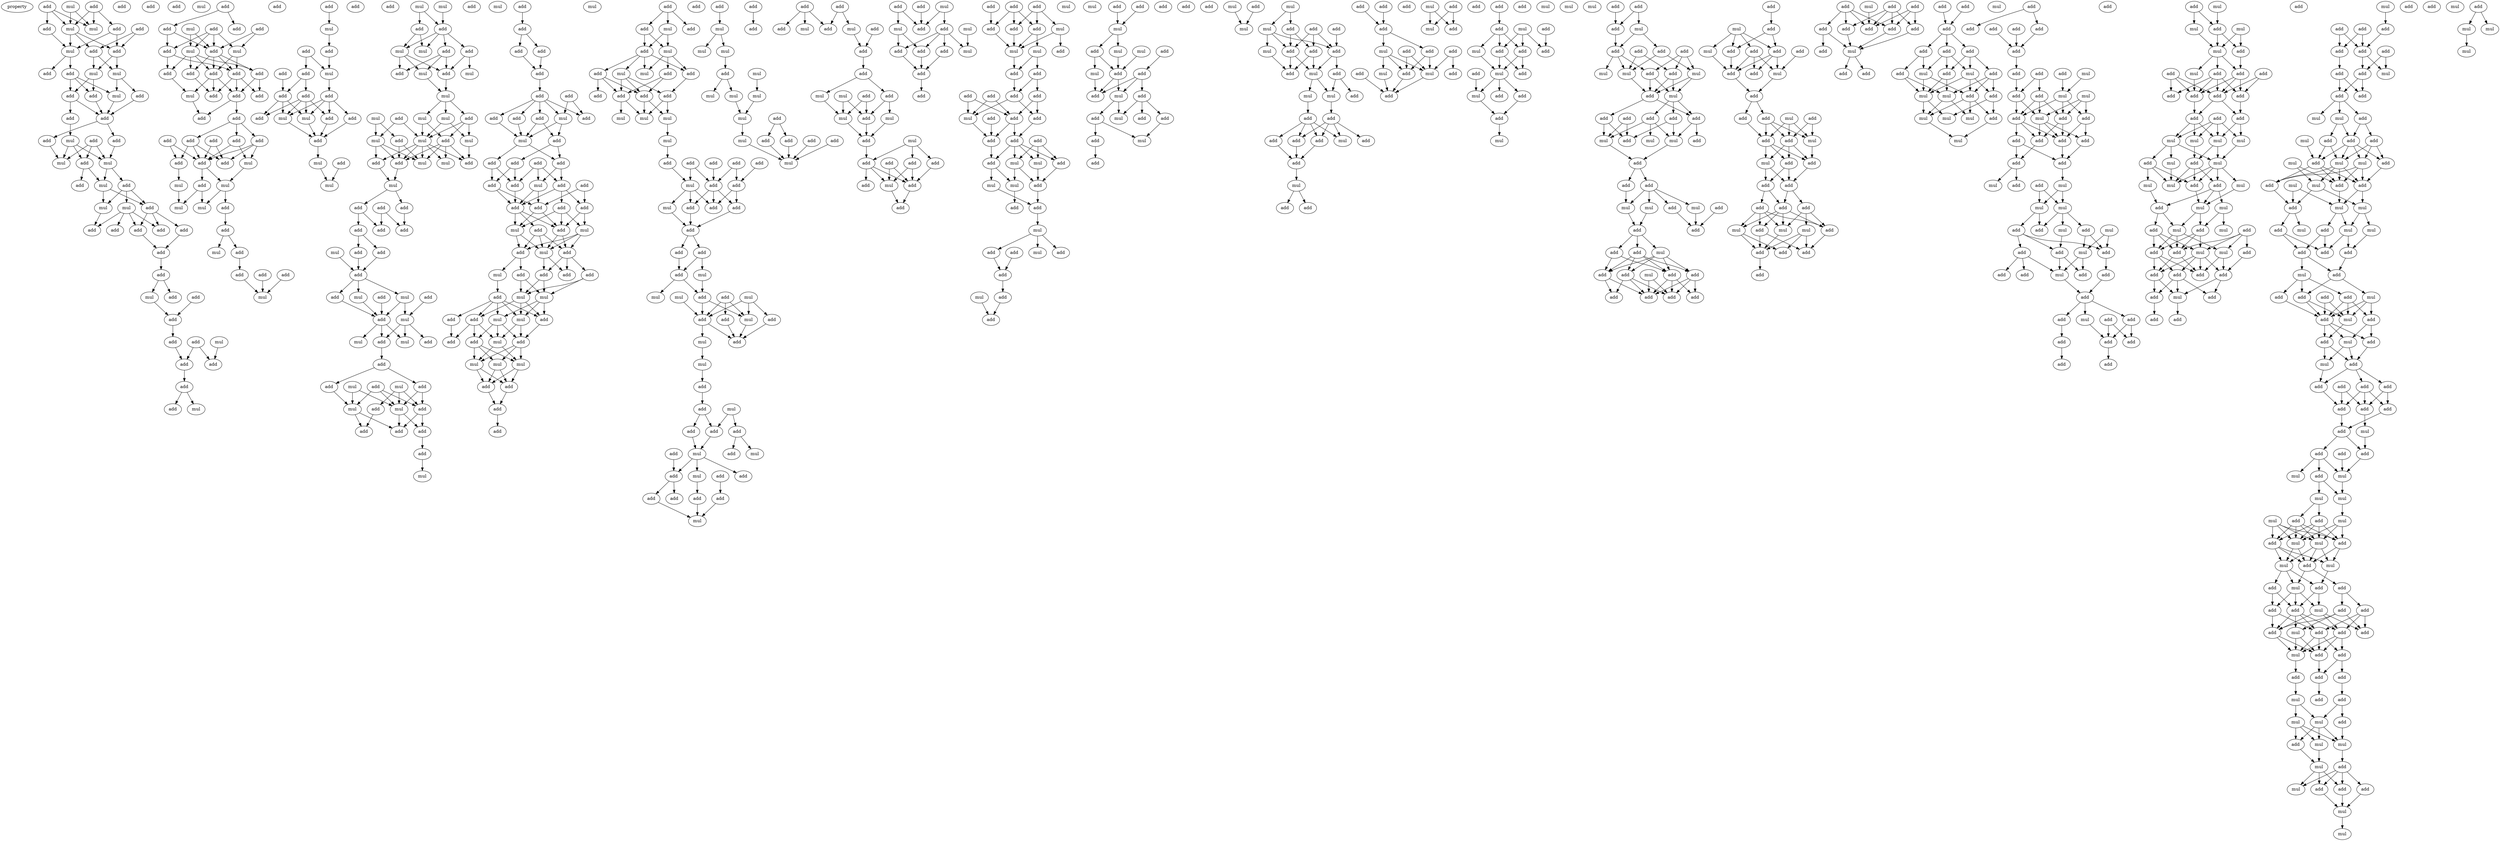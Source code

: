 digraph {
    node [fontcolor=black]
    property [mul=2,lf=1.5]
    0 [ label = add ];
    1 [ label = add ];
    2 [ label = mul ];
    3 [ label = add ];
    4 [ label = mul ];
    5 [ label = add ];
    6 [ label = mul ];
    7 [ label = add ];
    8 [ label = mul ];
    9 [ label = add ];
    10 [ label = add ];
    11 [ label = mul ];
    12 [ label = mul ];
    13 [ label = add ];
    14 [ label = add ];
    15 [ label = add ];
    16 [ label = add ];
    17 [ label = add ];
    18 [ label = mul ];
    19 [ label = add ];
    20 [ label = add ];
    21 [ label = mul ];
    22 [ label = add ];
    23 [ label = add ];
    24 [ label = add ];
    25 [ label = add ];
    26 [ label = mul ];
    27 [ label = mul ];
    28 [ label = mul ];
    29 [ label = add ];
    30 [ label = add ];
    31 [ label = add ];
    32 [ label = mul ];
    33 [ label = mul ];
    34 [ label = add ];
    35 [ label = add ];
    36 [ label = add ];
    37 [ label = add ];
    38 [ label = add ];
    39 [ label = add ];
    40 [ label = add ];
    41 [ label = add ];
    42 [ label = add ];
    43 [ label = add ];
    44 [ label = mul ];
    45 [ label = add ];
    46 [ label = add ];
    47 [ label = add ];
    48 [ label = mul ];
    49 [ label = add ];
    50 [ label = add ];
    51 [ label = mul ];
    52 [ label = add ];
    53 [ label = add ];
    54 [ label = add ];
    55 [ label = add ];
    56 [ label = mul ];
    57 [ label = add ];
    58 [ label = mul ];
    59 [ label = add ];
    60 [ label = add ];
    61 [ label = add ];
    62 [ label = add ];
    63 [ label = add ];
    64 [ label = mul ];
    65 [ label = mul ];
    66 [ label = add ];
    67 [ label = add ];
    68 [ label = add ];
    69 [ label = add ];
    70 [ label = add ];
    71 [ label = add ];
    72 [ label = add ];
    73 [ label = add ];
    74 [ label = mul ];
    75 [ label = add ];
    76 [ label = add ];
    77 [ label = add ];
    78 [ label = add ];
    79 [ label = add ];
    80 [ label = add ];
    81 [ label = add ];
    82 [ label = add ];
    83 [ label = add ];
    84 [ label = add ];
    85 [ label = add ];
    86 [ label = mul ];
    87 [ label = mul ];
    88 [ label = mul ];
    89 [ label = add ];
    90 [ label = add ];
    91 [ label = mul ];
    92 [ label = add ];
    93 [ label = mul ];
    94 [ label = add ];
    95 [ label = mul ];
    96 [ label = add ];
    97 [ label = add ];
    98 [ label = add ];
    99 [ label = add ];
    100 [ label = mul ];
    101 [ label = add ];
    102 [ label = add ];
    103 [ label = mul ];
    104 [ label = add ];
    105 [ label = add ];
    106 [ label = mul ];
    107 [ label = add ];
    108 [ label = add ];
    109 [ label = add ];
    110 [ label = add ];
    111 [ label = add ];
    112 [ label = mul ];
    113 [ label = mul ];
    114 [ label = add ];
    115 [ label = add ];
    116 [ label = add ];
    117 [ label = add ];
    118 [ label = mul ];
    119 [ label = add ];
    120 [ label = mul ];
    121 [ label = add ];
    122 [ label = mul ];
    123 [ label = mul ];
    124 [ label = add ];
    125 [ label = add ];
    126 [ label = mul ];
    127 [ label = add ];
    128 [ label = mul ];
    129 [ label = add ];
    130 [ label = add ];
    131 [ label = add ];
    132 [ label = mul ];
    133 [ label = mul ];
    134 [ label = mul ];
    135 [ label = mul ];
    136 [ label = add ];
    137 [ label = add ];
    138 [ label = mul ];
    139 [ label = mul ];
    140 [ label = add ];
    141 [ label = add ];
    142 [ label = mul ];
    143 [ label = mul ];
    144 [ label = mul ];
    145 [ label = add ];
    146 [ label = mul ];
    147 [ label = add ];
    148 [ label = mul ];
    149 [ label = add ];
    150 [ label = mul ];
    151 [ label = add ];
    152 [ label = add ];
    153 [ label = add ];
    154 [ label = add ];
    155 [ label = add ];
    156 [ label = add ];
    157 [ label = add ];
    158 [ label = mul ];
    159 [ label = add ];
    160 [ label = add ];
    161 [ label = add ];
    162 [ label = add ];
    163 [ label = mul ];
    164 [ label = add ];
    165 [ label = add ];
    166 [ label = mul ];
    167 [ label = mul ];
    168 [ label = add ];
    169 [ label = mul ];
    170 [ label = add ];
    171 [ label = mul ];
    172 [ label = add ];
    173 [ label = add ];
    174 [ label = add ];
    175 [ label = add ];
    176 [ label = add ];
    177 [ label = mul ];
    178 [ label = mul ];
    179 [ label = mul ];
    180 [ label = add ];
    181 [ label = mul ];
    182 [ label = add ];
    183 [ label = add ];
    184 [ label = add ];
    185 [ label = add ];
    186 [ label = add ];
    187 [ label = mul ];
    188 [ label = mul ];
    189 [ label = add ];
    190 [ label = add ];
    191 [ label = add ];
    192 [ label = add ];
    193 [ label = add ];
    194 [ label = add ];
    195 [ label = add ];
    196 [ label = add ];
    197 [ label = add ];
    198 [ label = add ];
    199 [ label = add ];
    200 [ label = mul ];
    201 [ label = add ];
    202 [ label = mul ];
    203 [ label = add ];
    204 [ label = add ];
    205 [ label = add ];
    206 [ label = add ];
    207 [ label = add ];
    208 [ label = add ];
    209 [ label = add ];
    210 [ label = add ];
    211 [ label = mul ];
    212 [ label = add ];
    213 [ label = add ];
    214 [ label = add ];
    215 [ label = add ];
    216 [ label = mul ];
    217 [ label = mul ];
    218 [ label = add ];
    219 [ label = mul ];
    220 [ label = add ];
    221 [ label = mul ];
    222 [ label = add ];
    223 [ label = add ];
    224 [ label = mul ];
    225 [ label = add ];
    226 [ label = add ];
    227 [ label = add ];
    228 [ label = add ];
    229 [ label = add ];
    230 [ label = mul ];
    231 [ label = mul ];
    232 [ label = add ];
    233 [ label = mul ];
    234 [ label = mul ];
    235 [ label = add ];
    236 [ label = add ];
    237 [ label = mul ];
    238 [ label = add ];
    239 [ label = add ];
    240 [ label = add ];
    241 [ label = mul ];
    242 [ label = mul ];
    243 [ label = mul ];
    244 [ label = add ];
    245 [ label = add ];
    246 [ label = add ];
    247 [ label = add ];
    248 [ label = add ];
    249 [ label = mul ];
    250 [ label = add ];
    251 [ label = add ];
    252 [ label = mul ];
    253 [ label = add ];
    254 [ label = add ];
    255 [ label = add ];
    256 [ label = mul ];
    257 [ label = mul ];
    258 [ label = add ];
    259 [ label = add ];
    260 [ label = add ];
    261 [ label = add ];
    262 [ label = add ];
    263 [ label = mul ];
    264 [ label = mul ];
    265 [ label = mul ];
    266 [ label = mul ];
    267 [ label = add ];
    268 [ label = add ];
    269 [ label = add ];
    270 [ label = add ];
    271 [ label = add ];
    272 [ label = add ];
    273 [ label = add ];
    274 [ label = mul ];
    275 [ label = add ];
    276 [ label = add ];
    277 [ label = mul ];
    278 [ label = add ];
    279 [ label = add ];
    280 [ label = add ];
    281 [ label = add ];
    282 [ label = add ];
    283 [ label = mul ];
    284 [ label = mul ];
    285 [ label = mul ];
    286 [ label = mul ];
    287 [ label = add ];
    288 [ label = add ];
    289 [ label = add ];
    290 [ label = mul ];
    291 [ label = add ];
    292 [ label = add ];
    293 [ label = add ];
    294 [ label = mul ];
    295 [ label = mul ];
    296 [ label = add ];
    297 [ label = mul ];
    298 [ label = add ];
    299 [ label = add ];
    300 [ label = add ];
    301 [ label = add ];
    302 [ label = add ];
    303 [ label = add ];
    304 [ label = mul ];
    305 [ label = mul ];
    306 [ label = add ];
    307 [ label = add ];
    308 [ label = add ];
    309 [ label = mul ];
    310 [ label = add ];
    311 [ label = add ];
    312 [ label = add ];
    313 [ label = add ];
    314 [ label = mul ];
    315 [ label = add ];
    316 [ label = add ];
    317 [ label = add ];
    318 [ label = mul ];
    319 [ label = add ];
    320 [ label = mul ];
    321 [ label = mul ];
    322 [ label = add ];
    323 [ label = mul ];
    324 [ label = mul ];
    325 [ label = mul ];
    326 [ label = mul ];
    327 [ label = mul ];
    328 [ label = add ];
    329 [ label = add ];
    330 [ label = add ];
    331 [ label = add ];
    332 [ label = mul ];
    333 [ label = add ];
    334 [ label = mul ];
    335 [ label = add ];
    336 [ label = add ];
    337 [ label = mul ];
    338 [ label = add ];
    339 [ label = mul ];
    340 [ label = add ];
    341 [ label = add ];
    342 [ label = add ];
    343 [ label = add ];
    344 [ label = mul ];
    345 [ label = mul ];
    346 [ label = add ];
    347 [ label = add ];
    348 [ label = mul ];
    349 [ label = mul ];
    350 [ label = add ];
    351 [ label = add ];
    352 [ label = mul ];
    353 [ label = add ];
    354 [ label = add ];
    355 [ label = add ];
    356 [ label = add ];
    357 [ label = mul ];
    358 [ label = add ];
    359 [ label = add ];
    360 [ label = add ];
    361 [ label = mul ];
    362 [ label = add ];
    363 [ label = add ];
    364 [ label = mul ];
    365 [ label = mul ];
    366 [ label = add ];
    367 [ label = add ];
    368 [ label = add ];
    369 [ label = mul ];
    370 [ label = add ];
    371 [ label = add ];
    372 [ label = add ];
    373 [ label = add ];
    374 [ label = add ];
    375 [ label = add ];
    376 [ label = add ];
    377 [ label = add ];
    378 [ label = add ];
    379 [ label = add ];
    380 [ label = mul ];
    381 [ label = mul ];
    382 [ label = add ];
    383 [ label = mul ];
    384 [ label = add ];
    385 [ label = add ];
    386 [ label = add ];
    387 [ label = add ];
    388 [ label = add ];
    389 [ label = add ];
    390 [ label = add ];
    391 [ label = mul ];
    392 [ label = add ];
    393 [ label = add ];
    394 [ label = add ];
    395 [ label = add ];
    396 [ label = add ];
    397 [ label = add ];
    398 [ label = mul ];
    399 [ label = mul ];
    400 [ label = add ];
    401 [ label = add ];
    402 [ label = mul ];
    403 [ label = mul ];
    404 [ label = add ];
    405 [ label = add ];
    406 [ label = mul ];
    407 [ label = add ];
    408 [ label = add ];
    409 [ label = mul ];
    410 [ label = add ];
    411 [ label = mul ];
    412 [ label = add ];
    413 [ label = mul ];
    414 [ label = mul ];
    415 [ label = add ];
    416 [ label = add ];
    417 [ label = add ];
    418 [ label = add ];
    419 [ label = add ];
    420 [ label = add ];
    421 [ label = mul ];
    422 [ label = add ];
    423 [ label = mul ];
    424 [ label = mul ];
    425 [ label = add ];
    426 [ label = add ];
    427 [ label = add ];
    428 [ label = mul ];
    429 [ label = add ];
    430 [ label = mul ];
    431 [ label = add ];
    432 [ label = add ];
    433 [ label = add ];
    434 [ label = add ];
    435 [ label = mul ];
    436 [ label = add ];
    437 [ label = mul ];
    438 [ label = add ];
    439 [ label = mul ];
    440 [ label = add ];
    441 [ label = add ];
    442 [ label = mul ];
    443 [ label = mul ];
    444 [ label = add ];
    445 [ label = add ];
    446 [ label = add ];
    447 [ label = mul ];
    448 [ label = add ];
    449 [ label = mul ];
    450 [ label = add ];
    451 [ label = add ];
    452 [ label = mul ];
    453 [ label = add ];
    454 [ label = add ];
    455 [ label = mul ];
    456 [ label = mul ];
    457 [ label = add ];
    458 [ label = add ];
    459 [ label = add ];
    460 [ label = add ];
    461 [ label = add ];
    462 [ label = add ];
    463 [ label = mul ];
    464 [ label = add ];
    465 [ label = add ];
    466 [ label = mul ];
    467 [ label = add ];
    468 [ label = add ];
    469 [ label = add ];
    470 [ label = add ];
    471 [ label = add ];
    472 [ label = mul ];
    473 [ label = add ];
    474 [ label = add ];
    475 [ label = add ];
    476 [ label = mul ];
    477 [ label = mul ];
    478 [ label = add ];
    479 [ label = add ];
    480 [ label = add ];
    481 [ label = add ];
    482 [ label = add ];
    483 [ label = mul ];
    484 [ label = add ];
    485 [ label = add ];
    486 [ label = mul ];
    487 [ label = add ];
    488 [ label = add ];
    489 [ label = add ];
    490 [ label = mul ];
    491 [ label = add ];
    492 [ label = mul ];
    493 [ label = add ];
    494 [ label = add ];
    495 [ label = add ];
    496 [ label = add ];
    497 [ label = add ];
    498 [ label = mul ];
    499 [ label = add ];
    500 [ label = add ];
    501 [ label = mul ];
    502 [ label = mul ];
    503 [ label = add ];
    504 [ label = mul ];
    505 [ label = add ];
    506 [ label = mul ];
    507 [ label = mul ];
    508 [ label = add ];
    509 [ label = add ];
    510 [ label = mul ];
    511 [ label = add ];
    512 [ label = add ];
    513 [ label = add ];
    514 [ label = add ];
    515 [ label = add ];
    516 [ label = mul ];
    517 [ label = mul ];
    518 [ label = mul ];
    519 [ label = add ];
    520 [ label = add ];
    521 [ label = mul ];
    522 [ label = add ];
    523 [ label = add ];
    524 [ label = add ];
    525 [ label = add ];
    526 [ label = add ];
    527 [ label = add ];
    528 [ label = mul ];
    529 [ label = mul ];
    530 [ label = add ];
    531 [ label = add ];
    532 [ label = mul ];
    533 [ label = add ];
    534 [ label = add ];
    535 [ label = add ];
    536 [ label = add ];
    537 [ label = mul ];
    538 [ label = mul ];
    539 [ label = add ];
    540 [ label = mul ];
    541 [ label = add ];
    542 [ label = add ];
    543 [ label = add ];
    544 [ label = add ];
    545 [ label = mul ];
    546 [ label = mul ];
    547 [ label = add ];
    548 [ label = add ];
    549 [ label = add ];
    550 [ label = add ];
    551 [ label = add ];
    552 [ label = add ];
    553 [ label = add ];
    554 [ label = add ];
    555 [ label = add ];
    556 [ label = add ];
    557 [ label = mul ];
    558 [ label = mul ];
    559 [ label = add ];
    560 [ label = add ];
    561 [ label = add ];
    562 [ label = add ];
    563 [ label = mul ];
    564 [ label = add ];
    565 [ label = add ];
    566 [ label = add ];
    567 [ label = add ];
    568 [ label = mul ];
    569 [ label = add ];
    570 [ label = add ];
    571 [ label = add ];
    572 [ label = add ];
    573 [ label = mul ];
    574 [ label = add ];
    575 [ label = add ];
    576 [ label = mul ];
    577 [ label = add ];
    578 [ label = add ];
    579 [ label = add ];
    580 [ label = add ];
    581 [ label = add ];
    582 [ label = mul ];
    583 [ label = add ];
    584 [ label = add ];
    585 [ label = mul ];
    586 [ label = mul ];
    587 [ label = add ];
    588 [ label = add ];
    589 [ label = add ];
    590 [ label = add ];
    591 [ label = add ];
    592 [ label = add ];
    593 [ label = mul ];
    594 [ label = add ];
    595 [ label = add ];
    596 [ label = add ];
    597 [ label = add ];
    598 [ label = add ];
    599 [ label = add ];
    600 [ label = add ];
    601 [ label = mul ];
    602 [ label = add ];
    603 [ label = add ];
    604 [ label = add ];
    605 [ label = add ];
    606 [ label = add ];
    607 [ label = add ];
    608 [ label = add ];
    609 [ label = add ];
    610 [ label = add ];
    611 [ label = add ];
    612 [ label = add ];
    613 [ label = mul ];
    614 [ label = mul ];
    615 [ label = mul ];
    616 [ label = add ];
    617 [ label = mul ];
    618 [ label = add ];
    619 [ label = mul ];
    620 [ label = mul ];
    621 [ label = mul ];
    622 [ label = add ];
    623 [ label = mul ];
    624 [ label = mul ];
    625 [ label = add ];
    626 [ label = add ];
    627 [ label = add ];
    628 [ label = add ];
    629 [ label = add ];
    630 [ label = add ];
    631 [ label = add ];
    632 [ label = add ];
    633 [ label = add ];
    634 [ label = mul ];
    635 [ label = add ];
    636 [ label = mul ];
    637 [ label = add ];
    638 [ label = mul ];
    639 [ label = mul ];
    640 [ label = add ];
    641 [ label = add ];
    642 [ label = add ];
    643 [ label = add ];
    644 [ label = add ];
    645 [ label = add ];
    646 [ label = add ];
    647 [ label = add ];
    648 [ label = add ];
    649 [ label = mul ];
    650 [ label = mul ];
    651 [ label = add ];
    652 [ label = add ];
    653 [ label = mul ];
    654 [ label = mul ];
    655 [ label = mul ];
    656 [ label = add ];
    657 [ label = add ];
    658 [ label = add ];
    659 [ label = mul ];
    660 [ label = add ];
    661 [ label = add ];
    662 [ label = mul ];
    663 [ label = add ];
    664 [ label = add ];
    665 [ label = add ];
    666 [ label = mul ];
    667 [ label = add ];
    668 [ label = add ];
    669 [ label = add ];
    670 [ label = mul ];
    671 [ label = add ];
    672 [ label = add ];
    673 [ label = add ];
    674 [ label = add ];
    675 [ label = add ];
    676 [ label = add ];
    677 [ label = add ];
    678 [ label = add ];
    679 [ label = add ];
    680 [ label = mul ];
    681 [ label = add ];
    682 [ label = add ];
    683 [ label = mul ];
    684 [ label = mul ];
    685 [ label = add ];
    686 [ label = mul ];
    687 [ label = add ];
    688 [ label = add ];
    689 [ label = mul ];
    690 [ label = add ];
    691 [ label = add ];
    692 [ label = add ];
    693 [ label = add ];
    694 [ label = add ];
    695 [ label = add ];
    696 [ label = add ];
    697 [ label = add ];
    698 [ label = add ];
    699 [ label = add ];
    700 [ label = mul ];
    701 [ label = mul ];
    702 [ label = mul ];
    703 [ label = mul ];
    704 [ label = add ];
    705 [ label = mul ];
    706 [ label = mul ];
    707 [ label = add ];
    708 [ label = mul ];
    709 [ label = add ];
    710 [ label = mul ];
    711 [ label = mul ];
    712 [ label = add ];
    713 [ label = mul ];
    714 [ label = mul ];
    715 [ label = add ];
    716 [ label = add ];
    717 [ label = mul ];
    718 [ label = mul ];
    719 [ label = add ];
    720 [ label = add ];
    721 [ label = add ];
    722 [ label = mul ];
    723 [ label = mul ];
    724 [ label = add ];
    725 [ label = add ];
    726 [ label = add ];
    727 [ label = add ];
    728 [ label = add ];
    729 [ label = add ];
    730 [ label = add ];
    731 [ label = mul ];
    732 [ label = add ];
    733 [ label = add ];
    734 [ label = add ];
    735 [ label = mul ];
    736 [ label = add ];
    737 [ label = add ];
    738 [ label = add ];
    739 [ label = add ];
    740 [ label = add ];
    741 [ label = add ];
    742 [ label = add ];
    743 [ label = add ];
    744 [ label = mul ];
    745 [ label = add ];
    746 [ label = add ];
    747 [ label = mul ];
    748 [ label = add ];
    749 [ label = mul ];
    750 [ label = add ];
    751 [ label = add ];
    752 [ label = mul ];
    753 [ label = add ];
    754 [ label = mul ];
    755 [ label = add ];
    756 [ label = mul ];
    757 [ label = add ];
    758 [ label = mul ];
    759 [ label = mul ];
    760 [ label = add ];
    761 [ label = mul ];
    762 [ label = add ];
    763 [ label = add ];
    764 [ label = mul ];
    765 [ label = mul ];
    766 [ label = add ];
    767 [ label = mul ];
    768 [ label = mul ];
    769 [ label = mul ];
    770 [ label = add ];
    771 [ label = add ];
    772 [ label = add ];
    773 [ label = add ];
    774 [ label = add ];
    775 [ label = add ];
    776 [ label = mul ];
    777 [ label = add ];
    778 [ label = add ];
    779 [ label = mul ];
    780 [ label = add ];
    781 [ label = add ];
    782 [ label = mul ];
    783 [ label = add ];
    784 [ label = add ];
    785 [ label = add ];
    786 [ label = mul ];
    787 [ label = add ];
    788 [ label = mul ];
    789 [ label = add ];
    790 [ label = add ];
    791 [ label = add ];
    792 [ label = add ];
    793 [ label = add ];
    794 [ label = add ];
    795 [ label = add ];
    796 [ label = add ];
    797 [ label = add ];
    798 [ label = mul ];
    799 [ label = add ];
    800 [ label = add ];
    801 [ label = add ];
    802 [ label = add ];
    803 [ label = add ];
    804 [ label = mul ];
    805 [ label = mul ];
    806 [ label = mul ];
    807 [ label = mul ];
    808 [ label = add ];
    809 [ label = add ];
    810 [ label = mul ];
    811 [ label = mul ];
    812 [ label = add ];
    813 [ label = mul ];
    814 [ label = mul ];
    815 [ label = add ];
    816 [ label = mul ];
    817 [ label = mul ];
    818 [ label = add ];
    819 [ label = add ];
    820 [ label = add ];
    821 [ label = add ];
    822 [ label = mul ];
    823 [ label = add ];
    824 [ label = mul ];
    825 [ label = add ];
    826 [ label = add ];
    827 [ label = add ];
    828 [ label = mul ];
    829 [ label = add ];
    830 [ label = add ];
    831 [ label = add ];
    832 [ label = add ];
    833 [ label = add ];
    834 [ label = mul ];
    835 [ label = add ];
    836 [ label = add ];
    837 [ label = add ];
    838 [ label = add ];
    839 [ label = add ];
    840 [ label = mul ];
    841 [ label = add ];
    842 [ label = mul ];
    843 [ label = mul ];
    844 [ label = add ];
    845 [ label = mul ];
    846 [ label = mul ];
    847 [ label = add ];
    848 [ label = add ];
    849 [ label = mul ];
    850 [ label = add ];
    851 [ label = add ];
    852 [ label = mul ];
    853 [ label = add ];
    854 [ label = add ];
    855 [ label = mul ];
    856 [ label = mul ];
    857 [ label = mul ];
    858 [ label = add ];
    859 [ label = mul ];
    860 [ label = mul ];
    861 [ label = mul ];
    0 -> 4 [ name = 0 ];
    0 -> 6 [ name = 1 ];
    0 -> 7 [ name = 2 ];
    1 -> 3 [ name = 3 ];
    1 -> 4 [ name = 4 ];
    1 -> 6 [ name = 5 ];
    2 -> 4 [ name = 6 ];
    2 -> 6 [ name = 7 ];
    3 -> 8 [ name = 8 ];
    3 -> 10 [ name = 9 ];
    5 -> 9 [ name = 10 ];
    5 -> 10 [ name = 11 ];
    6 -> 8 [ name = 12 ];
    6 -> 9 [ name = 13 ];
    6 -> 10 [ name = 14 ];
    7 -> 8 [ name = 15 ];
    8 -> 13 [ name = 16 ];
    8 -> 14 [ name = 17 ];
    9 -> 11 [ name = 18 ];
    9 -> 12 [ name = 19 ];
    10 -> 11 [ name = 20 ];
    10 -> 12 [ name = 21 ];
    11 -> 16 [ name = 22 ];
    11 -> 17 [ name = 23 ];
    12 -> 15 [ name = 24 ];
    12 -> 18 [ name = 25 ];
    14 -> 16 [ name = 26 ];
    14 -> 17 [ name = 27 ];
    14 -> 18 [ name = 28 ];
    15 -> 19 [ name = 29 ];
    16 -> 19 [ name = 30 ];
    16 -> 20 [ name = 31 ];
    17 -> 19 [ name = 32 ];
    18 -> 19 [ name = 33 ];
    19 -> 22 [ name = 34 ];
    19 -> 24 [ name = 35 ];
    20 -> 21 [ name = 36 ];
    21 -> 25 [ name = 37 ];
    21 -> 26 [ name = 38 ];
    21 -> 27 [ name = 39 ];
    22 -> 27 [ name = 40 ];
    23 -> 25 [ name = 41 ];
    23 -> 26 [ name = 42 ];
    23 -> 27 [ name = 43 ];
    24 -> 26 [ name = 44 ];
    25 -> 28 [ name = 45 ];
    25 -> 30 [ name = 46 ];
    26 -> 28 [ name = 47 ];
    26 -> 29 [ name = 48 ];
    28 -> 33 [ name = 49 ];
    28 -> 34 [ name = 50 ];
    29 -> 32 [ name = 51 ];
    29 -> 33 [ name = 52 ];
    29 -> 34 [ name = 53 ];
    32 -> 35 [ name = 54 ];
    32 -> 36 [ name = 55 ];
    32 -> 38 [ name = 56 ];
    32 -> 39 [ name = 57 ];
    33 -> 39 [ name = 58 ];
    34 -> 36 [ name = 59 ];
    34 -> 37 [ name = 60 ];
    34 -> 38 [ name = 61 ];
    37 -> 40 [ name = 62 ];
    38 -> 40 [ name = 63 ];
    40 -> 41 [ name = 64 ];
    41 -> 44 [ name = 65 ];
    41 -> 45 [ name = 66 ];
    43 -> 46 [ name = 67 ];
    44 -> 46 [ name = 68 ];
    46 -> 49 [ name = 69 ];
    47 -> 52 [ name = 70 ];
    47 -> 53 [ name = 71 ];
    48 -> 52 [ name = 72 ];
    49 -> 53 [ name = 73 ];
    53 -> 54 [ name = 74 ];
    54 -> 55 [ name = 75 ];
    54 -> 56 [ name = 76 ];
    57 -> 59 [ name = 77 ];
    57 -> 61 [ name = 78 ];
    58 -> 63 [ name = 79 ];
    58 -> 65 [ name = 80 ];
    59 -> 63 [ name = 81 ];
    59 -> 66 [ name = 82 ];
    60 -> 63 [ name = 83 ];
    60 -> 64 [ name = 84 ];
    62 -> 63 [ name = 85 ];
    62 -> 64 [ name = 86 ];
    62 -> 65 [ name = 87 ];
    62 -> 66 [ name = 88 ];
    63 -> 67 [ name = 89 ];
    63 -> 68 [ name = 90 ];
    63 -> 70 [ name = 91 ];
    63 -> 71 [ name = 92 ];
    64 -> 67 [ name = 93 ];
    64 -> 68 [ name = 94 ];
    65 -> 68 [ name = 95 ];
    65 -> 69 [ name = 96 ];
    65 -> 70 [ name = 97 ];
    65 -> 71 [ name = 98 ];
    66 -> 67 [ name = 99 ];
    66 -> 69 [ name = 100 ];
    67 -> 72 [ name = 101 ];
    67 -> 73 [ name = 102 ];
    67 -> 75 [ name = 103 ];
    68 -> 72 [ name = 104 ];
    68 -> 74 [ name = 105 ];
    68 -> 75 [ name = 106 ];
    69 -> 74 [ name = 107 ];
    70 -> 75 [ name = 108 ];
    71 -> 72 [ name = 109 ];
    71 -> 73 [ name = 110 ];
    72 -> 76 [ name = 111 ];
    72 -> 77 [ name = 112 ];
    74 -> 77 [ name = 113 ];
    76 -> 79 [ name = 114 ];
    76 -> 80 [ name = 115 ];
    76 -> 82 [ name = 116 ];
    78 -> 83 [ name = 117 ];
    78 -> 84 [ name = 118 ];
    79 -> 83 [ name = 119 ];
    79 -> 84 [ name = 120 ];
    79 -> 86 [ name = 121 ];
    80 -> 83 [ name = 122 ];
    80 -> 86 [ name = 123 ];
    81 -> 83 [ name = 124 ];
    81 -> 85 [ name = 125 ];
    82 -> 83 [ name = 126 ];
    82 -> 84 [ name = 127 ];
    82 -> 85 [ name = 128 ];
    83 -> 87 [ name = 129 ];
    83 -> 89 [ name = 130 ];
    85 -> 88 [ name = 131 ];
    86 -> 87 [ name = 132 ];
    87 -> 90 [ name = 133 ];
    87 -> 91 [ name = 134 ];
    88 -> 93 [ name = 135 ];
    89 -> 91 [ name = 136 ];
    89 -> 93 [ name = 137 ];
    90 -> 94 [ name = 138 ];
    94 -> 95 [ name = 139 ];
    94 -> 96 [ name = 140 ];
    96 -> 98 [ name = 141 ];
    97 -> 100 [ name = 142 ];
    98 -> 100 [ name = 143 ];
    99 -> 100 [ name = 144 ];
    101 -> 103 [ name = 145 ];
    103 -> 105 [ name = 146 ];
    104 -> 106 [ name = 147 ];
    104 -> 108 [ name = 148 ];
    105 -> 106 [ name = 149 ];
    106 -> 110 [ name = 150 ];
    107 -> 111 [ name = 151 ];
    108 -> 109 [ name = 152 ];
    108 -> 111 [ name = 153 ];
    109 -> 112 [ name = 154 ];
    109 -> 113 [ name = 155 ];
    109 -> 114 [ name = 156 ];
    109 -> 116 [ name = 157 ];
    110 -> 112 [ name = 158 ];
    110 -> 113 [ name = 159 ];
    110 -> 114 [ name = 160 ];
    110 -> 115 [ name = 161 ];
    111 -> 112 [ name = 162 ];
    111 -> 113 [ name = 163 ];
    111 -> 116 [ name = 164 ];
    112 -> 117 [ name = 165 ];
    113 -> 117 [ name = 166 ];
    114 -> 117 [ name = 167 ];
    115 -> 117 [ name = 168 ];
    117 -> 118 [ name = 169 ];
    118 -> 120 [ name = 170 ];
    119 -> 120 [ name = 171 ];
    122 -> 124 [ name = 172 ];
    123 -> 124 [ name = 173 ];
    123 -> 125 [ name = 174 ];
    124 -> 126 [ name = 175 ];
    124 -> 127 [ name = 176 ];
    124 -> 128 [ name = 177 ];
    124 -> 129 [ name = 178 ];
    125 -> 126 [ name = 179 ];
    125 -> 128 [ name = 180 ];
    127 -> 130 [ name = 181 ];
    127 -> 131 [ name = 182 ];
    127 -> 133 [ name = 183 ];
    128 -> 130 [ name = 184 ];
    128 -> 131 [ name = 185 ];
    128 -> 133 [ name = 186 ];
    129 -> 130 [ name = 187 ];
    129 -> 132 [ name = 188 ];
    130 -> 134 [ name = 189 ];
    133 -> 134 [ name = 190 ];
    134 -> 135 [ name = 191 ];
    134 -> 136 [ name = 192 ];
    134 -> 139 [ name = 193 ];
    135 -> 141 [ name = 194 ];
    135 -> 143 [ name = 195 ];
    136 -> 141 [ name = 196 ];
    136 -> 142 [ name = 197 ];
    136 -> 143 [ name = 198 ];
    137 -> 143 [ name = 199 ];
    137 -> 144 [ name = 200 ];
    138 -> 140 [ name = 201 ];
    138 -> 144 [ name = 202 ];
    139 -> 142 [ name = 203 ];
    139 -> 143 [ name = 204 ];
    140 -> 146 [ name = 205 ];
    140 -> 149 [ name = 206 ];
    141 -> 146 [ name = 207 ];
    141 -> 147 [ name = 208 ];
    141 -> 148 [ name = 209 ];
    141 -> 149 [ name = 210 ];
    142 -> 147 [ name = 211 ];
    143 -> 145 [ name = 212 ];
    143 -> 146 [ name = 213 ];
    143 -> 147 [ name = 214 ];
    143 -> 148 [ name = 215 ];
    143 -> 149 [ name = 216 ];
    144 -> 145 [ name = 217 ];
    144 -> 146 [ name = 218 ];
    144 -> 149 [ name = 219 ];
    145 -> 150 [ name = 220 ];
    149 -> 150 [ name = 221 ];
    150 -> 152 [ name = 222 ];
    150 -> 153 [ name = 223 ];
    152 -> 157 [ name = 224 ];
    153 -> 155 [ name = 225 ];
    153 -> 156 [ name = 226 ];
    154 -> 155 [ name = 227 ];
    154 -> 157 [ name = 228 ];
    156 -> 159 [ name = 229 ];
    156 -> 160 [ name = 230 ];
    158 -> 161 [ name = 231 ];
    159 -> 161 [ name = 232 ];
    160 -> 161 [ name = 233 ];
    161 -> 163 [ name = 234 ];
    161 -> 164 [ name = 235 ];
    161 -> 166 [ name = 236 ];
    162 -> 167 [ name = 237 ];
    163 -> 168 [ name = 238 ];
    164 -> 168 [ name = 239 ];
    165 -> 168 [ name = 240 ];
    166 -> 167 [ name = 241 ];
    166 -> 168 [ name = 242 ];
    167 -> 170 [ name = 243 ];
    167 -> 171 [ name = 244 ];
    167 -> 172 [ name = 245 ];
    168 -> 169 [ name = 246 ];
    168 -> 171 [ name = 247 ];
    168 -> 172 [ name = 248 ];
    172 -> 173 [ name = 249 ];
    173 -> 174 [ name = 250 ];
    173 -> 176 [ name = 251 ];
    174 -> 179 [ name = 252 ];
    174 -> 180 [ name = 253 ];
    175 -> 179 [ name = 254 ];
    175 -> 180 [ name = 255 ];
    175 -> 181 [ name = 256 ];
    176 -> 181 [ name = 257 ];
    177 -> 179 [ name = 258 ];
    177 -> 181 [ name = 259 ];
    178 -> 179 [ name = 260 ];
    178 -> 180 [ name = 261 ];
    178 -> 182 [ name = 262 ];
    179 -> 184 [ name = 263 ];
    179 -> 185 [ name = 264 ];
    180 -> 184 [ name = 265 ];
    180 -> 185 [ name = 266 ];
    181 -> 183 [ name = 267 ];
    181 -> 185 [ name = 268 ];
    182 -> 183 [ name = 269 ];
    184 -> 186 [ name = 270 ];
    186 -> 188 [ name = 271 ];
    189 -> 190 [ name = 272 ];
    190 -> 191 [ name = 273 ];
    190 -> 192 [ name = 274 ];
    191 -> 193 [ name = 275 ];
    192 -> 193 [ name = 276 ];
    193 -> 194 [ name = 277 ];
    194 -> 196 [ name = 278 ];
    194 -> 197 [ name = 279 ];
    194 -> 198 [ name = 280 ];
    194 -> 199 [ name = 281 ];
    194 -> 200 [ name = 282 ];
    195 -> 199 [ name = 283 ];
    195 -> 200 [ name = 284 ];
    196 -> 201 [ name = 285 ];
    196 -> 202 [ name = 286 ];
    197 -> 202 [ name = 287 ];
    198 -> 202 [ name = 288 ];
    200 -> 201 [ name = 289 ];
    200 -> 202 [ name = 290 ];
    201 -> 204 [ name = 291 ];
    201 -> 205 [ name = 292 ];
    202 -> 203 [ name = 293 ];
    202 -> 204 [ name = 294 ];
    203 -> 209 [ name = 295 ];
    203 -> 210 [ name = 296 ];
    204 -> 208 [ name = 297 ];
    204 -> 211 [ name = 298 ];
    205 -> 209 [ name = 299 ];
    205 -> 210 [ name = 300 ];
    206 -> 208 [ name = 301 ];
    206 -> 210 [ name = 302 ];
    206 -> 211 [ name = 303 ];
    207 -> 212 [ name = 304 ];
    207 -> 213 [ name = 305 ];
    208 -> 213 [ name = 306 ];
    208 -> 214 [ name = 307 ];
    208 -> 215 [ name = 308 ];
    209 -> 212 [ name = 309 ];
    209 -> 214 [ name = 310 ];
    210 -> 214 [ name = 311 ];
    211 -> 212 [ name = 312 ];
    211 -> 214 [ name = 313 ];
    212 -> 217 [ name = 314 ];
    212 -> 220 [ name = 315 ];
    213 -> 219 [ name = 316 ];
    213 -> 220 [ name = 317 ];
    214 -> 217 [ name = 318 ];
    214 -> 218 [ name = 319 ];
    214 -> 220 [ name = 320 ];
    215 -> 217 [ name = 321 ];
    215 -> 219 [ name = 322 ];
    215 -> 220 [ name = 323 ];
    217 -> 221 [ name = 324 ];
    217 -> 223 [ name = 325 ];
    218 -> 221 [ name = 326 ];
    218 -> 222 [ name = 327 ];
    218 -> 223 [ name = 328 ];
    219 -> 221 [ name = 329 ];
    219 -> 222 [ name = 330 ];
    219 -> 223 [ name = 331 ];
    220 -> 221 [ name = 332 ];
    220 -> 222 [ name = 333 ];
    221 -> 225 [ name = 334 ];
    221 -> 227 [ name = 335 ];
    222 -> 225 [ name = 336 ];
    222 -> 226 [ name = 337 ];
    222 -> 227 [ name = 338 ];
    223 -> 224 [ name = 339 ];
    223 -> 228 [ name = 340 ];
    224 -> 229 [ name = 341 ];
    226 -> 230 [ name = 342 ];
    226 -> 231 [ name = 343 ];
    227 -> 230 [ name = 344 ];
    227 -> 231 [ name = 345 ];
    228 -> 230 [ name = 346 ];
    228 -> 231 [ name = 347 ];
    229 -> 232 [ name = 348 ];
    229 -> 233 [ name = 349 ];
    229 -> 234 [ name = 350 ];
    229 -> 235 [ name = 351 ];
    229 -> 236 [ name = 352 ];
    230 -> 233 [ name = 353 ];
    230 -> 234 [ name = 354 ];
    230 -> 236 [ name = 355 ];
    231 -> 234 [ name = 356 ];
    231 -> 235 [ name = 357 ];
    231 -> 236 [ name = 358 ];
    232 -> 238 [ name = 359 ];
    233 -> 237 [ name = 360 ];
    233 -> 239 [ name = 361 ];
    233 -> 240 [ name = 362 ];
    234 -> 237 [ name = 363 ];
    234 -> 239 [ name = 364 ];
    235 -> 237 [ name = 365 ];
    235 -> 238 [ name = 366 ];
    235 -> 240 [ name = 367 ];
    236 -> 239 [ name = 368 ];
    237 -> 241 [ name = 369 ];
    237 -> 243 [ name = 370 ];
    239 -> 241 [ name = 371 ];
    239 -> 242 [ name = 372 ];
    239 -> 243 [ name = 373 ];
    240 -> 241 [ name = 374 ];
    240 -> 242 [ name = 375 ];
    240 -> 243 [ name = 376 ];
    241 -> 244 [ name = 377 ];
    241 -> 245 [ name = 378 ];
    242 -> 244 [ name = 379 ];
    242 -> 245 [ name = 380 ];
    243 -> 244 [ name = 381 ];
    243 -> 245 [ name = 382 ];
    244 -> 246 [ name = 383 ];
    245 -> 246 [ name = 384 ];
    246 -> 251 [ name = 385 ];
    247 -> 248 [ name = 386 ];
    247 -> 249 [ name = 387 ];
    247 -> 250 [ name = 388 ];
    248 -> 252 [ name = 389 ];
    248 -> 253 [ name = 390 ];
    249 -> 252 [ name = 391 ];
    249 -> 253 [ name = 392 ];
    252 -> 255 [ name = 393 ];
    252 -> 256 [ name = 394 ];
    252 -> 258 [ name = 395 ];
    253 -> 254 [ name = 396 ];
    253 -> 255 [ name = 397 ];
    253 -> 256 [ name = 398 ];
    253 -> 257 [ name = 399 ];
    254 -> 260 [ name = 400 ];
    254 -> 261 [ name = 401 ];
    254 -> 262 [ name = 402 ];
    255 -> 259 [ name = 403 ];
    257 -> 259 [ name = 404 ];
    257 -> 261 [ name = 405 ];
    257 -> 262 [ name = 406 ];
    258 -> 261 [ name = 407 ];
    258 -> 262 [ name = 408 ];
    259 -> 263 [ name = 409 ];
    259 -> 264 [ name = 410 ];
    261 -> 263 [ name = 411 ];
    261 -> 265 [ name = 412 ];
    262 -> 263 [ name = 413 ];
    262 -> 264 [ name = 414 ];
    264 -> 266 [ name = 415 ];
    266 -> 269 [ name = 416 ];
    267 -> 272 [ name = 417 ];
    268 -> 272 [ name = 418 ];
    268 -> 273 [ name = 419 ];
    269 -> 274 [ name = 420 ];
    270 -> 273 [ name = 421 ];
    271 -> 273 [ name = 422 ];
    271 -> 274 [ name = 423 ];
    272 -> 276 [ name = 424 ];
    272 -> 278 [ name = 425 ];
    273 -> 275 [ name = 426 ];
    273 -> 276 [ name = 427 ];
    273 -> 278 [ name = 428 ];
    274 -> 275 [ name = 429 ];
    274 -> 276 [ name = 430 ];
    274 -> 277 [ name = 431 ];
    275 -> 279 [ name = 432 ];
    277 -> 279 [ name = 433 ];
    278 -> 279 [ name = 434 ];
    279 -> 280 [ name = 435 ];
    279 -> 281 [ name = 436 ];
    280 -> 282 [ name = 437 ];
    280 -> 283 [ name = 438 ];
    281 -> 282 [ name = 439 ];
    282 -> 286 [ name = 440 ];
    282 -> 287 [ name = 441 ];
    283 -> 287 [ name = 442 ];
    284 -> 289 [ name = 443 ];
    285 -> 289 [ name = 444 ];
    285 -> 290 [ name = 445 ];
    285 -> 291 [ name = 446 ];
    287 -> 289 [ name = 447 ];
    287 -> 290 [ name = 448 ];
    288 -> 289 [ name = 449 ];
    288 -> 290 [ name = 450 ];
    288 -> 292 [ name = 451 ];
    289 -> 293 [ name = 452 ];
    289 -> 294 [ name = 453 ];
    290 -> 293 [ name = 454 ];
    291 -> 293 [ name = 455 ];
    292 -> 293 [ name = 456 ];
    294 -> 295 [ name = 457 ];
    295 -> 296 [ name = 458 ];
    296 -> 298 [ name = 459 ];
    297 -> 300 [ name = 460 ];
    297 -> 301 [ name = 461 ];
    298 -> 299 [ name = 462 ];
    298 -> 301 [ name = 463 ];
    299 -> 305 [ name = 464 ];
    300 -> 302 [ name = 465 ];
    300 -> 304 [ name = 466 ];
    301 -> 305 [ name = 467 ];
    303 -> 307 [ name = 468 ];
    305 -> 307 [ name = 469 ];
    305 -> 308 [ name = 470 ];
    305 -> 309 [ name = 471 ];
    306 -> 311 [ name = 472 ];
    307 -> 310 [ name = 473 ];
    307 -> 312 [ name = 474 ];
    309 -> 313 [ name = 475 ];
    311 -> 314 [ name = 476 ];
    312 -> 314 [ name = 477 ];
    313 -> 314 [ name = 478 ];
    316 -> 318 [ name = 479 ];
    317 -> 319 [ name = 480 ];
    318 -> 320 [ name = 481 ];
    318 -> 321 [ name = 482 ];
    321 -> 322 [ name = 483 ];
    322 -> 324 [ name = 484 ];
    322 -> 325 [ name = 485 ];
    323 -> 326 [ name = 486 ];
    325 -> 327 [ name = 487 ];
    326 -> 327 [ name = 488 ];
    327 -> 332 [ name = 489 ];
    328 -> 329 [ name = 490 ];
    328 -> 333 [ name = 491 ];
    329 -> 334 [ name = 492 ];
    330 -> 334 [ name = 493 ];
    331 -> 334 [ name = 494 ];
    332 -> 334 [ name = 495 ];
    333 -> 334 [ name = 496 ];
    335 -> 338 [ name = 497 ];
    335 -> 339 [ name = 498 ];
    335 -> 341 [ name = 499 ];
    336 -> 337 [ name = 500 ];
    336 -> 338 [ name = 501 ];
    337 -> 342 [ name = 502 ];
    340 -> 342 [ name = 503 ];
    342 -> 343 [ name = 504 ];
    343 -> 344 [ name = 505 ];
    343 -> 346 [ name = 506 ];
    344 -> 348 [ name = 507 ];
    345 -> 348 [ name = 508 ];
    345 -> 350 [ name = 509 ];
    346 -> 349 [ name = 510 ];
    346 -> 350 [ name = 511 ];
    347 -> 348 [ name = 512 ];
    347 -> 350 [ name = 513 ];
    348 -> 351 [ name = 514 ];
    349 -> 351 [ name = 515 ];
    350 -> 351 [ name = 516 ];
    351 -> 354 [ name = 517 ];
    352 -> 353 [ name = 518 ];
    352 -> 354 [ name = 519 ];
    352 -> 356 [ name = 520 ];
    353 -> 358 [ name = 521 ];
    354 -> 357 [ name = 522 ];
    354 -> 358 [ name = 523 ];
    354 -> 359 [ name = 524 ];
    355 -> 357 [ name = 525 ];
    355 -> 358 [ name = 526 ];
    356 -> 357 [ name = 527 ];
    356 -> 358 [ name = 528 ];
    357 -> 360 [ name = 529 ];
    358 -> 360 [ name = 530 ];
    361 -> 366 [ name = 531 ];
    361 -> 367 [ name = 532 ];
    362 -> 367 [ name = 533 ];
    363 -> 365 [ name = 534 ];
    363 -> 367 [ name = 535 ];
    364 -> 369 [ name = 536 ];
    365 -> 368 [ name = 537 ];
    365 -> 371 [ name = 538 ];
    366 -> 368 [ name = 539 ];
    366 -> 369 [ name = 540 ];
    366 -> 370 [ name = 541 ];
    366 -> 371 [ name = 542 ];
    368 -> 372 [ name = 543 ];
    370 -> 372 [ name = 544 ];
    371 -> 372 [ name = 545 ];
    372 -> 374 [ name = 546 ];
    373 -> 377 [ name = 547 ];
    373 -> 379 [ name = 548 ];
    373 -> 380 [ name = 549 ];
    375 -> 377 [ name = 550 ];
    375 -> 378 [ name = 551 ];
    375 -> 379 [ name = 552 ];
    376 -> 378 [ name = 553 ];
    377 -> 383 [ name = 554 ];
    378 -> 383 [ name = 555 ];
    379 -> 381 [ name = 556 ];
    379 -> 383 [ name = 557 ];
    380 -> 382 [ name = 558 ];
    380 -> 383 [ name = 559 ];
    381 -> 384 [ name = 560 ];
    381 -> 385 [ name = 561 ];
    383 -> 385 [ name = 562 ];
    384 -> 386 [ name = 563 ];
    384 -> 387 [ name = 564 ];
    385 -> 386 [ name = 565 ];
    386 -> 391 [ name = 566 ];
    386 -> 392 [ name = 567 ];
    387 -> 390 [ name = 568 ];
    387 -> 392 [ name = 569 ];
    388 -> 390 [ name = 570 ];
    388 -> 391 [ name = 571 ];
    389 -> 390 [ name = 572 ];
    389 -> 391 [ name = 573 ];
    390 -> 394 [ name = 574 ];
    390 -> 396 [ name = 575 ];
    391 -> 396 [ name = 576 ];
    392 -> 394 [ name = 577 ];
    393 -> 396 [ name = 578 ];
    394 -> 397 [ name = 579 ];
    394 -> 398 [ name = 580 ];
    394 -> 399 [ name = 581 ];
    394 -> 400 [ name = 582 ];
    395 -> 397 [ name = 583 ];
    395 -> 398 [ name = 584 ];
    395 -> 399 [ name = 585 ];
    396 -> 400 [ name = 586 ];
    397 -> 401 [ name = 587 ];
    398 -> 401 [ name = 588 ];
    398 -> 403 [ name = 589 ];
    399 -> 401 [ name = 590 ];
    400 -> 402 [ name = 591 ];
    400 -> 403 [ name = 592 ];
    401 -> 405 [ name = 593 ];
    402 -> 405 [ name = 594 ];
    403 -> 404 [ name = 595 ];
    405 -> 406 [ name = 596 ];
    406 -> 408 [ name = 597 ];
    406 -> 410 [ name = 598 ];
    406 -> 411 [ name = 599 ];
    407 -> 412 [ name = 600 ];
    410 -> 412 [ name = 601 ];
    412 -> 415 [ name = 602 ];
    414 -> 416 [ name = 603 ];
    415 -> 416 [ name = 604 ];
    417 -> 421 [ name = 605 ];
    418 -> 421 [ name = 606 ];
    421 -> 423 [ name = 607 ];
    421 -> 425 [ name = 608 ];
    422 -> 427 [ name = 609 ];
    423 -> 426 [ name = 610 ];
    424 -> 426 [ name = 611 ];
    425 -> 426 [ name = 612 ];
    425 -> 428 [ name = 613 ];
    426 -> 430 [ name = 614 ];
    426 -> 432 [ name = 615 ];
    427 -> 430 [ name = 616 ];
    427 -> 431 [ name = 617 ];
    427 -> 432 [ name = 618 ];
    428 -> 432 [ name = 619 ];
    430 -> 435 [ name = 620 ];
    430 -> 436 [ name = 621 ];
    431 -> 433 [ name = 622 ];
    431 -> 434 [ name = 623 ];
    431 -> 435 [ name = 624 ];
    434 -> 437 [ name = 625 ];
    436 -> 437 [ name = 626 ];
    436 -> 438 [ name = 627 ];
    438 -> 441 [ name = 628 ];
    439 -> 442 [ name = 629 ];
    440 -> 442 [ name = 630 ];
    443 -> 444 [ name = 631 ];
    443 -> 447 [ name = 632 ];
    444 -> 448 [ name = 633 ];
    444 -> 451 [ name = 634 ];
    445 -> 450 [ name = 635 ];
    446 -> 448 [ name = 636 ];
    446 -> 450 [ name = 637 ];
    446 -> 451 [ name = 638 ];
    447 -> 449 [ name = 639 ];
    447 -> 450 [ name = 640 ];
    447 -> 451 [ name = 641 ];
    448 -> 452 [ name = 642 ];
    448 -> 453 [ name = 643 ];
    449 -> 453 [ name = 644 ];
    450 -> 452 [ name = 645 ];
    450 -> 454 [ name = 646 ];
    451 -> 452 [ name = 647 ];
    451 -> 453 [ name = 648 ];
    452 -> 455 [ name = 649 ];
    452 -> 456 [ name = 650 ];
    454 -> 455 [ name = 651 ];
    454 -> 457 [ name = 652 ];
    455 -> 458 [ name = 653 ];
    456 -> 459 [ name = 654 ];
    458 -> 460 [ name = 655 ];
    458 -> 462 [ name = 656 ];
    458 -> 463 [ name = 657 ];
    458 -> 464 [ name = 658 ];
    459 -> 460 [ name = 659 ];
    459 -> 461 [ name = 660 ];
    459 -> 462 [ name = 661 ];
    459 -> 463 [ name = 662 ];
    460 -> 465 [ name = 663 ];
    461 -> 465 [ name = 664 ];
    462 -> 465 [ name = 665 ];
    465 -> 466 [ name = 666 ];
    466 -> 469 [ name = 667 ];
    466 -> 470 [ name = 668 ];
    467 -> 471 [ name = 669 ];
    468 -> 471 [ name = 670 ];
    471 -> 472 [ name = 671 ];
    471 -> 475 [ name = 672 ];
    472 -> 476 [ name = 673 ];
    472 -> 477 [ name = 674 ];
    472 -> 480 [ name = 675 ];
    473 -> 476 [ name = 676 ];
    473 -> 478 [ name = 677 ];
    474 -> 476 [ name = 678 ];
    474 -> 480 [ name = 679 ];
    475 -> 476 [ name = 680 ];
    475 -> 480 [ name = 681 ];
    476 -> 481 [ name = 682 ];
    477 -> 481 [ name = 683 ];
    479 -> 481 [ name = 684 ];
    480 -> 481 [ name = 685 ];
    483 -> 486 [ name = 686 ];
    483 -> 487 [ name = 687 ];
    484 -> 486 [ name = 688 ];
    484 -> 487 [ name = 689 ];
    488 -> 489 [ name = 690 ];
    489 -> 492 [ name = 691 ];
    489 -> 494 [ name = 692 ];
    489 -> 495 [ name = 693 ];
    490 -> 493 [ name = 694 ];
    490 -> 494 [ name = 695 ];
    490 -> 495 [ name = 696 ];
    491 -> 493 [ name = 697 ];
    492 -> 498 [ name = 698 ];
    494 -> 497 [ name = 699 ];
    494 -> 498 [ name = 700 ];
    495 -> 497 [ name = 701 ];
    495 -> 498 [ name = 702 ];
    498 -> 500 [ name = 703 ];
    498 -> 501 [ name = 704 ];
    498 -> 503 [ name = 705 ];
    499 -> 501 [ name = 706 ];
    501 -> 505 [ name = 707 ];
    503 -> 505 [ name = 708 ];
    505 -> 507 [ name = 709 ];
    508 -> 510 [ name = 710 ];
    508 -> 511 [ name = 711 ];
    509 -> 511 [ name = 712 ];
    510 -> 514 [ name = 713 ];
    510 -> 515 [ name = 714 ];
    511 -> 514 [ name = 715 ];
    512 -> 518 [ name = 716 ];
    512 -> 519 [ name = 717 ];
    512 -> 520 [ name = 718 ];
    513 -> 516 [ name = 719 ];
    513 -> 519 [ name = 720 ];
    514 -> 516 [ name = 721 ];
    514 -> 517 [ name = 722 ];
    514 -> 520 [ name = 723 ];
    515 -> 516 [ name = 724 ];
    515 -> 518 [ name = 725 ];
    516 -> 522 [ name = 726 ];
    518 -> 521 [ name = 727 ];
    518 -> 522 [ name = 728 ];
    519 -> 521 [ name = 729 ];
    519 -> 522 [ name = 730 ];
    520 -> 521 [ name = 731 ];
    520 -> 522 [ name = 732 ];
    521 -> 524 [ name = 733 ];
    521 -> 526 [ name = 734 ];
    521 -> 527 [ name = 735 ];
    522 -> 525 [ name = 736 ];
    522 -> 526 [ name = 737 ];
    523 -> 528 [ name = 738 ];
    523 -> 530 [ name = 739 ];
    524 -> 528 [ name = 740 ];
    524 -> 529 [ name = 741 ];
    524 -> 532 [ name = 742 ];
    525 -> 528 [ name = 743 ];
    525 -> 530 [ name = 744 ];
    526 -> 531 [ name = 745 ];
    526 -> 532 [ name = 746 ];
    527 -> 530 [ name = 747 ];
    527 -> 532 [ name = 748 ];
    528 -> 533 [ name = 749 ];
    532 -> 533 [ name = 750 ];
    533 -> 534 [ name = 751 ];
    533 -> 535 [ name = 752 ];
    534 -> 540 [ name = 753 ];
    535 -> 537 [ name = 754 ];
    535 -> 538 [ name = 755 ];
    535 -> 539 [ name = 756 ];
    535 -> 540 [ name = 757 ];
    536 -> 541 [ name = 758 ];
    537 -> 542 [ name = 759 ];
    538 -> 541 [ name = 760 ];
    539 -> 541 [ name = 761 ];
    540 -> 542 [ name = 762 ];
    542 -> 543 [ name = 763 ];
    542 -> 544 [ name = 764 ];
    542 -> 545 [ name = 765 ];
    543 -> 547 [ name = 766 ];
    543 -> 548 [ name = 767 ];
    544 -> 547 [ name = 768 ];
    544 -> 548 [ name = 769 ];
    544 -> 549 [ name = 770 ];
    544 -> 550 [ name = 771 ];
    545 -> 547 [ name = 772 ];
    545 -> 548 [ name = 773 ];
    545 -> 549 [ name = 774 ];
    545 -> 550 [ name = 775 ];
    546 -> 551 [ name = 776 ];
    546 -> 553 [ name = 777 ];
    547 -> 551 [ name = 778 ];
    547 -> 552 [ name = 779 ];
    547 -> 553 [ name = 780 ];
    548 -> 551 [ name = 781 ];
    548 -> 554 [ name = 782 ];
    549 -> 551 [ name = 783 ];
    549 -> 552 [ name = 784 ];
    549 -> 553 [ name = 785 ];
    550 -> 551 [ name = 786 ];
    550 -> 553 [ name = 787 ];
    550 -> 554 [ name = 788 ];
    555 -> 556 [ name = 789 ];
    556 -> 559 [ name = 790 ];
    556 -> 561 [ name = 791 ];
    557 -> 558 [ name = 792 ];
    557 -> 559 [ name = 793 ];
    557 -> 561 [ name = 794 ];
    557 -> 562 [ name = 795 ];
    558 -> 564 [ name = 796 ];
    559 -> 563 [ name = 797 ];
    559 -> 564 [ name = 798 ];
    559 -> 565 [ name = 799 ];
    560 -> 563 [ name = 800 ];
    561 -> 564 [ name = 801 ];
    562 -> 563 [ name = 802 ];
    562 -> 564 [ name = 803 ];
    562 -> 565 [ name = 804 ];
    563 -> 566 [ name = 805 ];
    564 -> 566 [ name = 806 ];
    566 -> 567 [ name = 807 ];
    566 -> 569 [ name = 808 ];
    567 -> 571 [ name = 809 ];
    567 -> 572 [ name = 810 ];
    567 -> 573 [ name = 811 ];
    568 -> 571 [ name = 812 ];
    568 -> 572 [ name = 813 ];
    568 -> 573 [ name = 814 ];
    569 -> 571 [ name = 815 ];
    570 -> 572 [ name = 816 ];
    570 -> 573 [ name = 817 ];
    571 -> 574 [ name = 818 ];
    571 -> 575 [ name = 819 ];
    571 -> 576 [ name = 820 ];
    572 -> 574 [ name = 821 ];
    572 -> 575 [ name = 822 ];
    572 -> 576 [ name = 823 ];
    573 -> 574 [ name = 824 ];
    574 -> 577 [ name = 825 ];
    575 -> 577 [ name = 826 ];
    575 -> 578 [ name = 827 ];
    576 -> 577 [ name = 828 ];
    576 -> 578 [ name = 829 ];
    577 -> 580 [ name = 830 ];
    577 -> 581 [ name = 831 ];
    578 -> 579 [ name = 832 ];
    578 -> 581 [ name = 833 ];
    579 -> 583 [ name = 834 ];
    579 -> 584 [ name = 835 ];
    579 -> 585 [ name = 836 ];
    579 -> 586 [ name = 837 ];
    580 -> 582 [ name = 838 ];
    580 -> 583 [ name = 839 ];
    580 -> 586 [ name = 840 ];
    581 -> 583 [ name = 841 ];
    581 -> 584 [ name = 842 ];
    581 -> 585 [ name = 843 ];
    581 -> 586 [ name = 844 ];
    582 -> 587 [ name = 845 ];
    582 -> 588 [ name = 846 ];
    582 -> 589 [ name = 847 ];
    583 -> 589 [ name = 848 ];
    584 -> 588 [ name = 849 ];
    584 -> 589 [ name = 850 ];
    585 -> 587 [ name = 851 ];
    585 -> 588 [ name = 852 ];
    586 -> 588 [ name = 853 ];
    588 -> 590 [ name = 854 ];
    591 -> 596 [ name = 855 ];
    591 -> 597 [ name = 856 ];
    591 -> 599 [ name = 857 ];
    592 -> 595 [ name = 858 ];
    592 -> 596 [ name = 859 ];
    592 -> 597 [ name = 860 ];
    592 -> 599 [ name = 861 ];
    593 -> 597 [ name = 862 ];
    594 -> 595 [ name = 863 ];
    594 -> 597 [ name = 864 ];
    594 -> 598 [ name = 865 ];
    594 -> 599 [ name = 866 ];
    595 -> 601 [ name = 867 ];
    596 -> 601 [ name = 868 ];
    598 -> 600 [ name = 869 ];
    598 -> 601 [ name = 870 ];
    599 -> 601 [ name = 871 ];
    601 -> 602 [ name = 872 ];
    601 -> 603 [ name = 873 ];
    604 -> 606 [ name = 874 ];
    605 -> 606 [ name = 875 ];
    606 -> 607 [ name = 876 ];
    606 -> 608 [ name = 877 ];
    606 -> 609 [ name = 878 ];
    607 -> 610 [ name = 879 ];
    607 -> 613 [ name = 880 ];
    608 -> 611 [ name = 881 ];
    608 -> 613 [ name = 882 ];
    608 -> 614 [ name = 883 ];
    609 -> 611 [ name = 884 ];
    609 -> 612 [ name = 885 ];
    609 -> 614 [ name = 886 ];
    610 -> 615 [ name = 887 ];
    610 -> 617 [ name = 888 ];
    611 -> 615 [ name = 889 ];
    611 -> 617 [ name = 890 ];
    612 -> 615 [ name = 891 ];
    612 -> 616 [ name = 892 ];
    612 -> 618 [ name = 893 ];
    613 -> 617 [ name = 894 ];
    613 -> 618 [ name = 895 ];
    614 -> 616 [ name = 896 ];
    614 -> 617 [ name = 897 ];
    614 -> 618 [ name = 898 ];
    615 -> 619 [ name = 899 ];
    615 -> 620 [ name = 900 ];
    616 -> 621 [ name = 901 ];
    616 -> 622 [ name = 902 ];
    617 -> 620 [ name = 903 ];
    617 -> 621 [ name = 904 ];
    618 -> 619 [ name = 905 ];
    618 -> 620 [ name = 906 ];
    618 -> 622 [ name = 907 ];
    620 -> 623 [ name = 908 ];
    622 -> 623 [ name = 909 ];
    625 -> 628 [ name = 910 ];
    625 -> 629 [ name = 911 ];
    626 -> 630 [ name = 912 ];
    627 -> 630 [ name = 913 ];
    629 -> 630 [ name = 914 ];
    630 -> 631 [ name = 915 ];
    631 -> 635 [ name = 916 ];
    632 -> 638 [ name = 917 ];
    633 -> 635 [ name = 918 ];
    633 -> 637 [ name = 919 ];
    634 -> 638 [ name = 920 ];
    635 -> 639 [ name = 921 ];
    635 -> 640 [ name = 922 ];
    636 -> 639 [ name = 923 ];
    636 -> 641 [ name = 924 ];
    636 -> 642 [ name = 925 ];
    637 -> 639 [ name = 926 ];
    637 -> 640 [ name = 927 ];
    637 -> 642 [ name = 928 ];
    638 -> 640 [ name = 929 ];
    638 -> 641 [ name = 930 ];
    638 -> 642 [ name = 931 ];
    639 -> 643 [ name = 932 ];
    639 -> 645 [ name = 933 ];
    639 -> 646 [ name = 934 ];
    640 -> 643 [ name = 935 ];
    640 -> 644 [ name = 936 ];
    640 -> 646 [ name = 937 ];
    641 -> 645 [ name = 938 ];
    641 -> 646 [ name = 939 ];
    642 -> 643 [ name = 940 ];
    642 -> 646 [ name = 941 ];
    643 -> 647 [ name = 942 ];
    644 -> 647 [ name = 943 ];
    644 -> 648 [ name = 944 ];
    645 -> 648 [ name = 945 ];
    646 -> 648 [ name = 946 ];
    647 -> 649 [ name = 947 ];
    647 -> 651 [ name = 948 ];
    648 -> 650 [ name = 949 ];
    650 -> 653 [ name = 950 ];
    650 -> 654 [ name = 951 ];
    652 -> 653 [ name = 952 ];
    652 -> 654 [ name = 953 ];
    653 -> 657 [ name = 954 ];
    653 -> 658 [ name = 955 ];
    654 -> 655 [ name = 956 ];
    654 -> 656 [ name = 957 ];
    654 -> 657 [ name = 958 ];
    655 -> 661 [ name = 959 ];
    656 -> 662 [ name = 960 ];
    656 -> 663 [ name = 961 ];
    658 -> 660 [ name = 962 ];
    658 -> 661 [ name = 963 ];
    658 -> 663 [ name = 964 ];
    659 -> 662 [ name = 965 ];
    659 -> 663 [ name = 966 ];
    660 -> 664 [ name = 967 ];
    660 -> 666 [ name = 968 ];
    660 -> 667 [ name = 969 ];
    661 -> 666 [ name = 970 ];
    661 -> 668 [ name = 971 ];
    662 -> 666 [ name = 972 ];
    662 -> 668 [ name = 973 ];
    663 -> 665 [ name = 974 ];
    665 -> 669 [ name = 975 ];
    666 -> 669 [ name = 976 ];
    669 -> 670 [ name = 977 ];
    669 -> 671 [ name = 978 ];
    669 -> 673 [ name = 979 ];
    670 -> 676 [ name = 980 ];
    671 -> 675 [ name = 981 ];
    671 -> 676 [ name = 982 ];
    672 -> 675 [ name = 983 ];
    672 -> 676 [ name = 984 ];
    673 -> 677 [ name = 985 ];
    676 -> 679 [ name = 986 ];
    677 -> 678 [ name = 987 ];
    680 -> 685 [ name = 988 ];
    681 -> 684 [ name = 989 ];
    681 -> 685 [ name = 990 ];
    683 -> 686 [ name = 991 ];
    683 -> 687 [ name = 992 ];
    684 -> 686 [ name = 993 ];
    685 -> 686 [ name = 994 ];
    685 -> 687 [ name = 995 ];
    686 -> 688 [ name = 996 ];
    686 -> 689 [ name = 997 ];
    686 -> 691 [ name = 998 ];
    687 -> 688 [ name = 999 ];
    688 -> 693 [ name = 1000 ];
    688 -> 695 [ name = 1001 ];
    688 -> 696 [ name = 1002 ];
    689 -> 693 [ name = 1003 ];
    690 -> 695 [ name = 1004 ];
    690 -> 696 [ name = 1005 ];
    691 -> 693 [ name = 1006 ];
    691 -> 694 [ name = 1007 ];
    691 -> 695 [ name = 1008 ];
    691 -> 696 [ name = 1009 ];
    692 -> 693 [ name = 1010 ];
    692 -> 694 [ name = 1011 ];
    692 -> 696 [ name = 1012 ];
    693 -> 697 [ name = 1013 ];
    695 -> 699 [ name = 1014 ];
    696 -> 697 [ name = 1015 ];
    696 -> 699 [ name = 1016 ];
    697 -> 700 [ name = 1017 ];
    697 -> 701 [ name = 1018 ];
    697 -> 703 [ name = 1019 ];
    698 -> 700 [ name = 1020 ];
    698 -> 701 [ name = 1021 ];
    698 -> 702 [ name = 1022 ];
    698 -> 703 [ name = 1023 ];
    699 -> 701 [ name = 1024 ];
    699 -> 702 [ name = 1025 ];
    700 -> 704 [ name = 1026 ];
    701 -> 704 [ name = 1027 ];
    701 -> 705 [ name = 1028 ];
    702 -> 705 [ name = 1029 ];
    703 -> 705 [ name = 1030 ];
    703 -> 706 [ name = 1031 ];
    703 -> 707 [ name = 1032 ];
    704 -> 709 [ name = 1033 ];
    704 -> 710 [ name = 1034 ];
    704 -> 712 [ name = 1035 ];
    705 -> 709 [ name = 1036 ];
    705 -> 710 [ name = 1037 ];
    705 -> 711 [ name = 1038 ];
    705 -> 712 [ name = 1039 ];
    706 -> 710 [ name = 1040 ];
    707 -> 708 [ name = 1041 ];
    707 -> 709 [ name = 1042 ];
    707 -> 710 [ name = 1043 ];
    708 -> 715 [ name = 1044 ];
    709 -> 714 [ name = 1045 ];
    711 -> 714 [ name = 1046 ];
    712 -> 713 [ name = 1047 ];
    712 -> 714 [ name = 1048 ];
    712 -> 715 [ name = 1049 ];
    713 -> 718 [ name = 1050 ];
    713 -> 720 [ name = 1051 ];
    714 -> 717 [ name = 1052 ];
    714 -> 720 [ name = 1053 ];
    715 -> 716 [ name = 1054 ];
    715 -> 717 [ name = 1055 ];
    716 -> 721 [ name = 1056 ];
    716 -> 723 [ name = 1057 ];
    716 -> 725 [ name = 1058 ];
    717 -> 721 [ name = 1059 ];
    717 -> 722 [ name = 1060 ];
    717 -> 725 [ name = 1061 ];
    719 -> 721 [ name = 1062 ];
    719 -> 722 [ name = 1063 ];
    719 -> 723 [ name = 1064 ];
    719 -> 724 [ name = 1065 ];
    720 -> 721 [ name = 1066 ];
    720 -> 723 [ name = 1067 ];
    720 -> 725 [ name = 1068 ];
    721 -> 728 [ name = 1069 ];
    721 -> 729 [ name = 1070 ];
    722 -> 727 [ name = 1071 ];
    722 -> 729 [ name = 1072 ];
    723 -> 726 [ name = 1073 ];
    723 -> 727 [ name = 1074 ];
    723 -> 728 [ name = 1075 ];
    723 -> 729 [ name = 1076 ];
    724 -> 727 [ name = 1077 ];
    725 -> 726 [ name = 1078 ];
    725 -> 728 [ name = 1079 ];
    725 -> 729 [ name = 1080 ];
    726 -> 730 [ name = 1081 ];
    726 -> 731 [ name = 1082 ];
    726 -> 732 [ name = 1083 ];
    727 -> 731 [ name = 1084 ];
    727 -> 732 [ name = 1085 ];
    728 -> 730 [ name = 1086 ];
    728 -> 731 [ name = 1087 ];
    730 -> 733 [ name = 1088 ];
    731 -> 734 [ name = 1089 ];
    735 -> 737 [ name = 1090 ];
    736 -> 739 [ name = 1091 ];
    736 -> 741 [ name = 1092 ];
    737 -> 739 [ name = 1093 ];
    738 -> 739 [ name = 1094 ];
    738 -> 741 [ name = 1095 ];
    739 -> 742 [ name = 1096 ];
    739 -> 744 [ name = 1097 ];
    740 -> 742 [ name = 1098 ];
    740 -> 744 [ name = 1099 ];
    741 -> 743 [ name = 1100 ];
    742 -> 745 [ name = 1101 ];
    742 -> 746 [ name = 1102 ];
    743 -> 745 [ name = 1103 ];
    743 -> 746 [ name = 1104 ];
    746 -> 747 [ name = 1105 ];
    746 -> 748 [ name = 1106 ];
    746 -> 749 [ name = 1107 ];
    748 -> 751 [ name = 1108 ];
    748 -> 753 [ name = 1109 ];
    749 -> 750 [ name = 1110 ];
    749 -> 753 [ name = 1111 ];
    750 -> 755 [ name = 1112 ];
    750 -> 756 [ name = 1113 ];
    751 -> 756 [ name = 1114 ];
    751 -> 757 [ name = 1115 ];
    751 -> 758 [ name = 1116 ];
    752 -> 755 [ name = 1117 ];
    753 -> 755 [ name = 1118 ];
    753 -> 756 [ name = 1119 ];
    753 -> 757 [ name = 1120 ];
    753 -> 758 [ name = 1121 ];
    754 -> 761 [ name = 1122 ];
    754 -> 763 [ name = 1123 ];
    755 -> 760 [ name = 1124 ];
    755 -> 762 [ name = 1125 ];
    755 -> 763 [ name = 1126 ];
    756 -> 760 [ name = 1127 ];
    756 -> 761 [ name = 1128 ];
    756 -> 762 [ name = 1129 ];
    756 -> 763 [ name = 1130 ];
    757 -> 760 [ name = 1131 ];
    758 -> 760 [ name = 1132 ];
    758 -> 762 [ name = 1133 ];
    758 -> 763 [ name = 1134 ];
    759 -> 764 [ name = 1135 ];
    759 -> 766 [ name = 1136 ];
    760 -> 764 [ name = 1137 ];
    760 -> 765 [ name = 1138 ];
    761 -> 765 [ name = 1139 ];
    761 -> 766 [ name = 1140 ];
    762 -> 766 [ name = 1141 ];
    763 -> 764 [ name = 1142 ];
    764 -> 767 [ name = 1143 ];
    764 -> 771 [ name = 1144 ];
    765 -> 767 [ name = 1145 ];
    765 -> 769 [ name = 1146 ];
    766 -> 768 [ name = 1147 ];
    766 -> 770 [ name = 1148 ];
    767 -> 772 [ name = 1149 ];
    767 -> 774 [ name = 1150 ];
    769 -> 774 [ name = 1151 ];
    770 -> 772 [ name = 1152 ];
    770 -> 773 [ name = 1153 ];
    771 -> 772 [ name = 1154 ];
    771 -> 773 [ name = 1155 ];
    773 -> 775 [ name = 1156 ];
    773 -> 776 [ name = 1157 ];
    774 -> 775 [ name = 1158 ];
    775 -> 779 [ name = 1159 ];
    775 -> 780 [ name = 1160 ];
    776 -> 778 [ name = 1161 ];
    776 -> 780 [ name = 1162 ];
    776 -> 781 [ name = 1163 ];
    777 -> 782 [ name = 1164 ];
    777 -> 783 [ name = 1165 ];
    778 -> 783 [ name = 1166 ];
    779 -> 782 [ name = 1167 ];
    779 -> 783 [ name = 1168 ];
    779 -> 784 [ name = 1169 ];
    780 -> 782 [ name = 1170 ];
    780 -> 783 [ name = 1171 ];
    781 -> 782 [ name = 1172 ];
    781 -> 783 [ name = 1173 ];
    781 -> 784 [ name = 1174 ];
    782 -> 785 [ name = 1175 ];
    783 -> 785 [ name = 1176 ];
    783 -> 786 [ name = 1177 ];
    783 -> 787 [ name = 1178 ];
    784 -> 786 [ name = 1179 ];
    784 -> 787 [ name = 1180 ];
    785 -> 788 [ name = 1181 ];
    785 -> 789 [ name = 1182 ];
    786 -> 788 [ name = 1183 ];
    786 -> 789 [ name = 1184 ];
    787 -> 789 [ name = 1185 ];
    788 -> 793 [ name = 1186 ];
    789 -> 790 [ name = 1187 ];
    789 -> 791 [ name = 1188 ];
    789 -> 793 [ name = 1189 ];
    790 -> 795 [ name = 1190 ];
    790 -> 796 [ name = 1191 ];
    790 -> 797 [ name = 1192 ];
    791 -> 795 [ name = 1193 ];
    791 -> 796 [ name = 1194 ];
    792 -> 796 [ name = 1195 ];
    792 -> 797 [ name = 1196 ];
    793 -> 797 [ name = 1197 ];
    795 -> 799 [ name = 1198 ];
    796 -> 798 [ name = 1199 ];
    797 -> 799 [ name = 1200 ];
    798 -> 801 [ name = 1201 ];
    799 -> 801 [ name = 1202 ];
    799 -> 802 [ name = 1203 ];
    800 -> 804 [ name = 1204 ];
    801 -> 804 [ name = 1205 ];
    802 -> 803 [ name = 1206 ];
    802 -> 804 [ name = 1207 ];
    802 -> 805 [ name = 1208 ];
    803 -> 806 [ name = 1209 ];
    803 -> 807 [ name = 1210 ];
    804 -> 807 [ name = 1211 ];
    806 -> 808 [ name = 1212 ];
    806 -> 809 [ name = 1213 ];
    807 -> 811 [ name = 1214 ];
    808 -> 812 [ name = 1215 ];
    808 -> 813 [ name = 1216 ];
    808 -> 814 [ name = 1217 ];
    808 -> 815 [ name = 1218 ];
    809 -> 812 [ name = 1219 ];
    809 -> 813 [ name = 1220 ];
    809 -> 814 [ name = 1221 ];
    809 -> 815 [ name = 1222 ];
    810 -> 812 [ name = 1223 ];
    810 -> 813 [ name = 1224 ];
    810 -> 814 [ name = 1225 ];
    810 -> 815 [ name = 1226 ];
    811 -> 813 [ name = 1227 ];
    811 -> 814 [ name = 1228 ];
    811 -> 815 [ name = 1229 ];
    812 -> 816 [ name = 1230 ];
    812 -> 817 [ name = 1231 ];
    812 -> 818 [ name = 1232 ];
    813 -> 816 [ name = 1233 ];
    813 -> 818 [ name = 1234 ];
    814 -> 816 [ name = 1235 ];
    814 -> 817 [ name = 1236 ];
    814 -> 818 [ name = 1237 ];
    815 -> 817 [ name = 1238 ];
    815 -> 818 [ name = 1239 ];
    816 -> 819 [ name = 1240 ];
    816 -> 821 [ name = 1241 ];
    816 -> 822 [ name = 1242 ];
    817 -> 821 [ name = 1243 ];
    818 -> 820 [ name = 1244 ];
    818 -> 822 [ name = 1245 ];
    819 -> 825 [ name = 1246 ];
    819 -> 826 [ name = 1247 ];
    820 -> 823 [ name = 1248 ];
    820 -> 827 [ name = 1249 ];
    821 -> 824 [ name = 1250 ];
    821 -> 825 [ name = 1251 ];
    822 -> 824 [ name = 1252 ];
    822 -> 825 [ name = 1253 ];
    822 -> 826 [ name = 1254 ];
    823 -> 828 [ name = 1255 ];
    823 -> 830 [ name = 1256 ];
    823 -> 831 [ name = 1257 ];
    824 -> 830 [ name = 1258 ];
    824 -> 831 [ name = 1259 ];
    824 -> 832 [ name = 1260 ];
    825 -> 828 [ name = 1261 ];
    825 -> 829 [ name = 1262 ];
    825 -> 831 [ name = 1263 ];
    825 -> 832 [ name = 1264 ];
    826 -> 829 [ name = 1265 ];
    826 -> 831 [ name = 1266 ];
    827 -> 829 [ name = 1267 ];
    827 -> 830 [ name = 1268 ];
    827 -> 832 [ name = 1269 ];
    828 -> 833 [ name = 1270 ];
    828 -> 834 [ name = 1271 ];
    829 -> 833 [ name = 1272 ];
    829 -> 834 [ name = 1273 ];
    829 -> 835 [ name = 1274 ];
    831 -> 833 [ name = 1275 ];
    831 -> 834 [ name = 1276 ];
    832 -> 833 [ name = 1277 ];
    832 -> 834 [ name = 1278 ];
    832 -> 835 [ name = 1279 ];
    833 -> 837 [ name = 1280 ];
    834 -> 838 [ name = 1281 ];
    835 -> 836 [ name = 1282 ];
    835 -> 837 [ name = 1283 ];
    836 -> 839 [ name = 1284 ];
    837 -> 841 [ name = 1285 ];
    838 -> 840 [ name = 1286 ];
    839 -> 842 [ name = 1287 ];
    839 -> 844 [ name = 1288 ];
    840 -> 842 [ name = 1289 ];
    840 -> 843 [ name = 1290 ];
    842 -> 845 [ name = 1291 ];
    842 -> 846 [ name = 1292 ];
    842 -> 847 [ name = 1293 ];
    843 -> 845 [ name = 1294 ];
    843 -> 846 [ name = 1295 ];
    843 -> 847 [ name = 1296 ];
    844 -> 845 [ name = 1297 ];
    845 -> 848 [ name = 1298 ];
    846 -> 849 [ name = 1299 ];
    847 -> 849 [ name = 1300 ];
    848 -> 851 [ name = 1301 ];
    848 -> 852 [ name = 1302 ];
    848 -> 853 [ name = 1303 ];
    848 -> 854 [ name = 1304 ];
    849 -> 852 [ name = 1305 ];
    849 -> 853 [ name = 1306 ];
    849 -> 854 [ name = 1307 ];
    851 -> 855 [ name = 1308 ];
    853 -> 855 [ name = 1309 ];
    854 -> 855 [ name = 1310 ];
    855 -> 856 [ name = 1311 ];
    858 -> 859 [ name = 1312 ];
    858 -> 860 [ name = 1313 ];
    859 -> 861 [ name = 1314 ];
}
